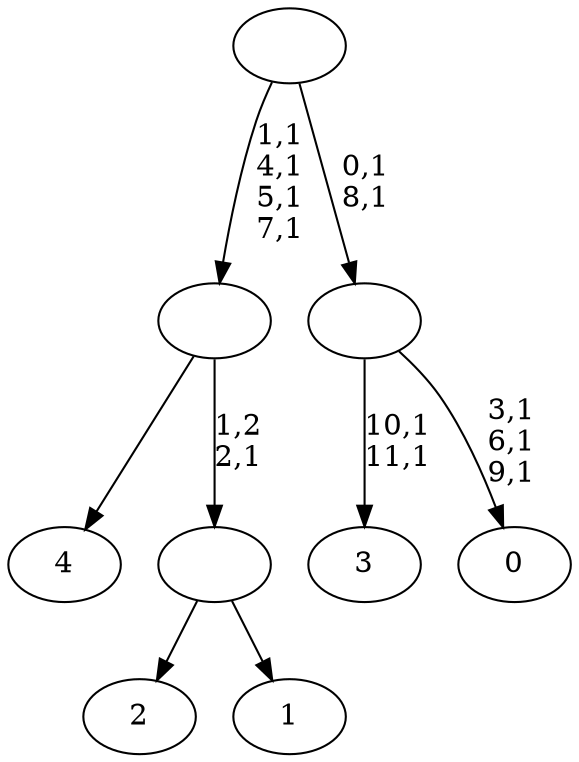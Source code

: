 digraph T {
	17 [label="4"]
	16 [label="3"]
	13 [label="2"]
	12 [label="1"]
	11 [label=""]
	10 [label=""]
	6 [label="0"]
	2 [label=""]
	0 [label=""]
	11 -> 13 [label=""]
	11 -> 12 [label=""]
	10 -> 17 [label=""]
	10 -> 11 [label="1,2\n2,1"]
	2 -> 6 [label="3,1\n6,1\n9,1"]
	2 -> 16 [label="10,1\n11,1"]
	0 -> 2 [label="0,1\n8,1"]
	0 -> 10 [label="1,1\n4,1\n5,1\n7,1"]
}
